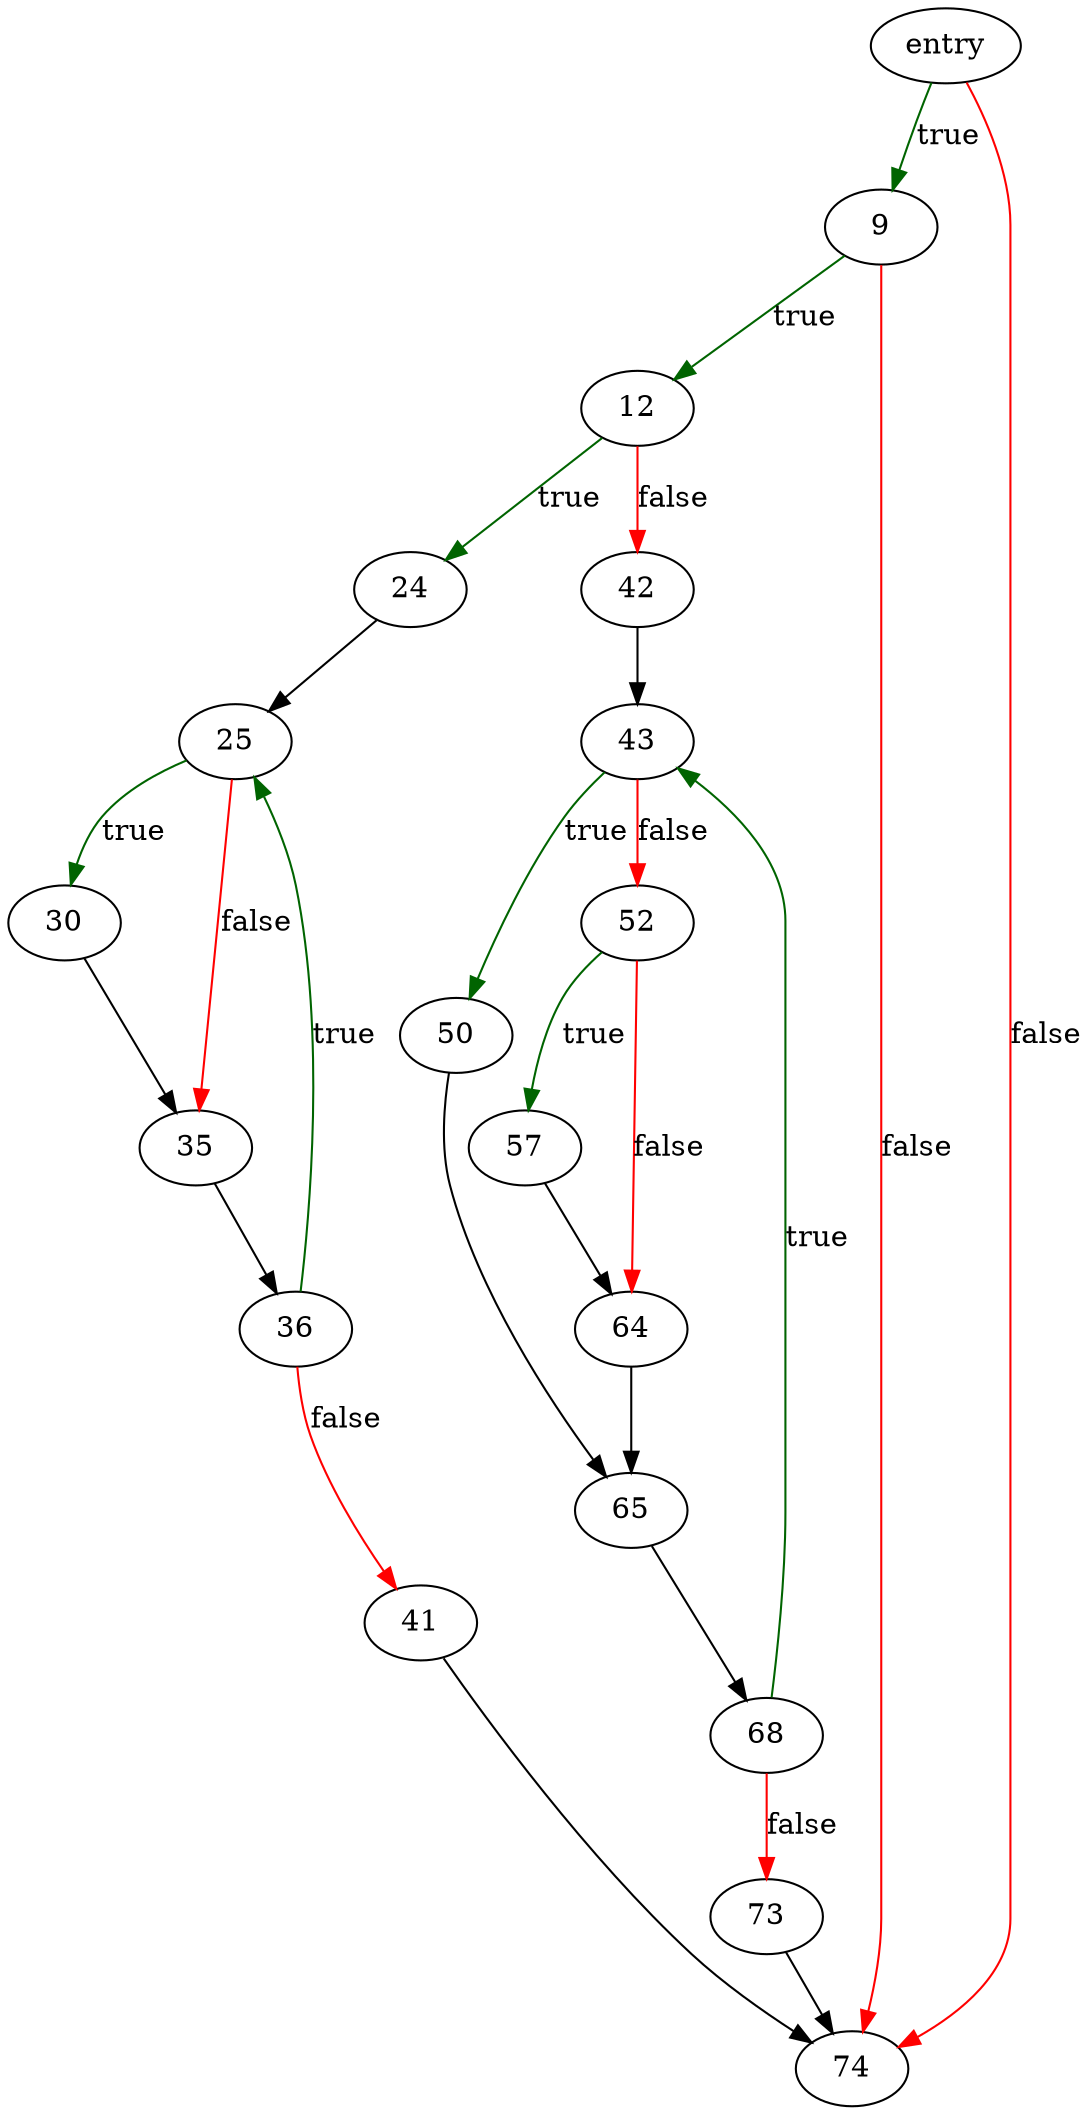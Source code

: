 digraph "releaseMemArray" {
	// Node definitions.
	2 [label=entry];
	9;
	12;
	24;
	25;
	30;
	35;
	36;
	41;
	42;
	43;
	50;
	52;
	57;
	64;
	65;
	68;
	73;
	74;

	// Edge definitions.
	2 -> 9 [
		color=darkgreen
		label=true
	];
	2 -> 74 [
		color=red
		label=false
	];
	9 -> 12 [
		color=darkgreen
		label=true
	];
	9 -> 74 [
		color=red
		label=false
	];
	12 -> 24 [
		color=darkgreen
		label=true
	];
	12 -> 42 [
		color=red
		label=false
	];
	24 -> 25;
	25 -> 30 [
		color=darkgreen
		label=true
	];
	25 -> 35 [
		color=red
		label=false
	];
	30 -> 35;
	35 -> 36;
	36 -> 25 [
		color=darkgreen
		label=true
	];
	36 -> 41 [
		color=red
		label=false
	];
	41 -> 74;
	42 -> 43;
	43 -> 50 [
		color=darkgreen
		label=true
	];
	43 -> 52 [
		color=red
		label=false
	];
	50 -> 65;
	52 -> 57 [
		color=darkgreen
		label=true
	];
	52 -> 64 [
		color=red
		label=false
	];
	57 -> 64;
	64 -> 65;
	65 -> 68;
	68 -> 43 [
		color=darkgreen
		label=true
	];
	68 -> 73 [
		color=red
		label=false
	];
	73 -> 74;
}